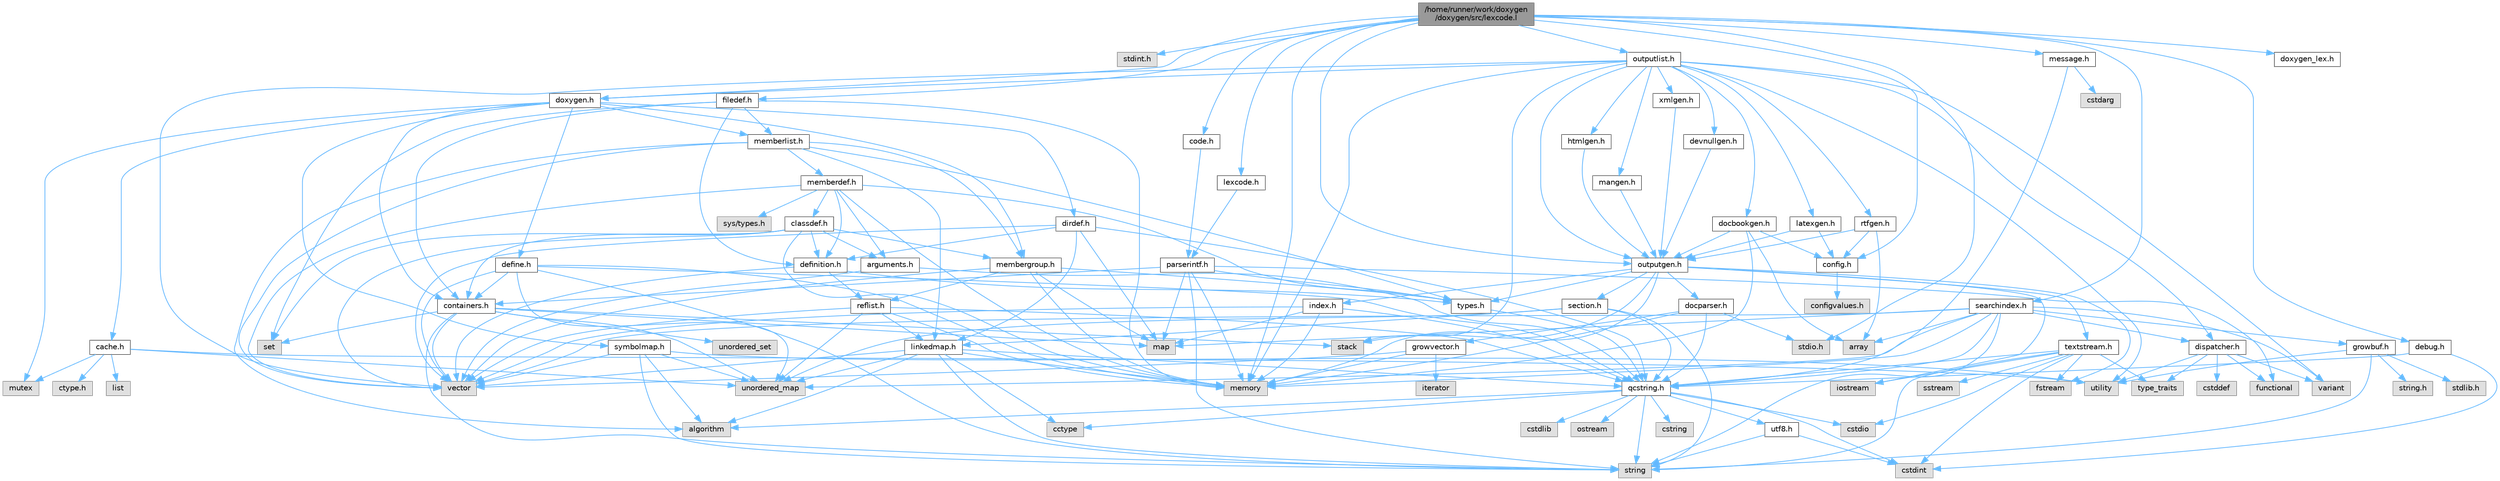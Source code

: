digraph "/home/runner/work/doxygen/doxygen/src/lexcode.l"
{
 // INTERACTIVE_SVG=YES
 // LATEX_PDF_SIZE
  bgcolor="transparent";
  edge [fontname=Helvetica,fontsize=10,labelfontname=Helvetica,labelfontsize=10];
  node [fontname=Helvetica,fontsize=10,shape=box,height=0.2,width=0.4];
  Node1 [id="Node000001",label="/home/runner/work/doxygen\l/doxygen/src/lexcode.l",height=0.2,width=0.4,color="gray40", fillcolor="grey60", style="filled", fontcolor="black"];
  Node1 -> Node2 [id="edge1_Node000001_Node000002",color="steelblue1",style="solid"];
  Node2 [id="Node000002",label="stdint.h",height=0.2,width=0.4,color="grey60", fillcolor="#E0E0E0", style="filled"];
  Node1 -> Node3 [id="edge2_Node000001_Node000003",color="steelblue1",style="solid"];
  Node3 [id="Node000003",label="memory",height=0.2,width=0.4,color="grey60", fillcolor="#E0E0E0", style="filled"];
  Node1 -> Node4 [id="edge3_Node000001_Node000004",color="steelblue1",style="solid"];
  Node4 [id="Node000004",label="stdio.h",height=0.2,width=0.4,color="grey60", fillcolor="#E0E0E0", style="filled"];
  Node1 -> Node5 [id="edge4_Node000001_Node000005",color="steelblue1",style="solid"];
  Node5 [id="Node000005",label="config.h",height=0.2,width=0.4,color="grey40", fillcolor="white", style="filled",URL="$db/d16/config_8h.html",tooltip=" "];
  Node5 -> Node6 [id="edge5_Node000005_Node000006",color="steelblue1",style="solid"];
  Node6 [id="Node000006",label="configvalues.h",height=0.2,width=0.4,color="grey60", fillcolor="#E0E0E0", style="filled"];
  Node1 -> Node7 [id="edge6_Node000001_Node000007",color="steelblue1",style="solid"];
  Node7 [id="Node000007",label="doxygen.h",height=0.2,width=0.4,color="grey40", fillcolor="white", style="filled",URL="$d1/da1/doxygen_8h.html",tooltip=" "];
  Node7 -> Node8 [id="edge7_Node000007_Node000008",color="steelblue1",style="solid"];
  Node8 [id="Node000008",label="mutex",height=0.2,width=0.4,color="grey60", fillcolor="#E0E0E0", style="filled"];
  Node7 -> Node9 [id="edge8_Node000007_Node000009",color="steelblue1",style="solid"];
  Node9 [id="Node000009",label="containers.h",height=0.2,width=0.4,color="grey40", fillcolor="white", style="filled",URL="$d5/d75/containers_8h.html",tooltip=" "];
  Node9 -> Node10 [id="edge9_Node000009_Node000010",color="steelblue1",style="solid"];
  Node10 [id="Node000010",label="vector",height=0.2,width=0.4,color="grey60", fillcolor="#E0E0E0", style="filled"];
  Node9 -> Node11 [id="edge10_Node000009_Node000011",color="steelblue1",style="solid"];
  Node11 [id="Node000011",label="string",height=0.2,width=0.4,color="grey60", fillcolor="#E0E0E0", style="filled"];
  Node9 -> Node12 [id="edge11_Node000009_Node000012",color="steelblue1",style="solid"];
  Node12 [id="Node000012",label="set",height=0.2,width=0.4,color="grey60", fillcolor="#E0E0E0", style="filled"];
  Node9 -> Node13 [id="edge12_Node000009_Node000013",color="steelblue1",style="solid"];
  Node13 [id="Node000013",label="map",height=0.2,width=0.4,color="grey60", fillcolor="#E0E0E0", style="filled"];
  Node9 -> Node14 [id="edge13_Node000009_Node000014",color="steelblue1",style="solid"];
  Node14 [id="Node000014",label="unordered_set",height=0.2,width=0.4,color="grey60", fillcolor="#E0E0E0", style="filled"];
  Node9 -> Node15 [id="edge14_Node000009_Node000015",color="steelblue1",style="solid"];
  Node15 [id="Node000015",label="unordered_map",height=0.2,width=0.4,color="grey60", fillcolor="#E0E0E0", style="filled"];
  Node9 -> Node16 [id="edge15_Node000009_Node000016",color="steelblue1",style="solid"];
  Node16 [id="Node000016",label="stack",height=0.2,width=0.4,color="grey60", fillcolor="#E0E0E0", style="filled"];
  Node7 -> Node17 [id="edge16_Node000007_Node000017",color="steelblue1",style="solid"];
  Node17 [id="Node000017",label="membergroup.h",height=0.2,width=0.4,color="grey40", fillcolor="white", style="filled",URL="$d9/d11/membergroup_8h.html",tooltip=" "];
  Node17 -> Node10 [id="edge17_Node000017_Node000010",color="steelblue1",style="solid"];
  Node17 -> Node13 [id="edge18_Node000017_Node000013",color="steelblue1",style="solid"];
  Node17 -> Node3 [id="edge19_Node000017_Node000003",color="steelblue1",style="solid"];
  Node17 -> Node18 [id="edge20_Node000017_Node000018",color="steelblue1",style="solid"];
  Node18 [id="Node000018",label="types.h",height=0.2,width=0.4,color="grey40", fillcolor="white", style="filled",URL="$d9/d49/types_8h.html",tooltip="This file contains a number of basic enums and types."];
  Node18 -> Node19 [id="edge21_Node000018_Node000019",color="steelblue1",style="solid"];
  Node19 [id="Node000019",label="qcstring.h",height=0.2,width=0.4,color="grey40", fillcolor="white", style="filled",URL="$d7/d5c/qcstring_8h.html",tooltip=" "];
  Node19 -> Node11 [id="edge22_Node000019_Node000011",color="steelblue1",style="solid"];
  Node19 -> Node20 [id="edge23_Node000019_Node000020",color="steelblue1",style="solid"];
  Node20 [id="Node000020",label="algorithm",height=0.2,width=0.4,color="grey60", fillcolor="#E0E0E0", style="filled"];
  Node19 -> Node21 [id="edge24_Node000019_Node000021",color="steelblue1",style="solid"];
  Node21 [id="Node000021",label="cctype",height=0.2,width=0.4,color="grey60", fillcolor="#E0E0E0", style="filled"];
  Node19 -> Node22 [id="edge25_Node000019_Node000022",color="steelblue1",style="solid"];
  Node22 [id="Node000022",label="cstring",height=0.2,width=0.4,color="grey60", fillcolor="#E0E0E0", style="filled"];
  Node19 -> Node23 [id="edge26_Node000019_Node000023",color="steelblue1",style="solid"];
  Node23 [id="Node000023",label="cstdio",height=0.2,width=0.4,color="grey60", fillcolor="#E0E0E0", style="filled"];
  Node19 -> Node24 [id="edge27_Node000019_Node000024",color="steelblue1",style="solid"];
  Node24 [id="Node000024",label="cstdlib",height=0.2,width=0.4,color="grey60", fillcolor="#E0E0E0", style="filled"];
  Node19 -> Node25 [id="edge28_Node000019_Node000025",color="steelblue1",style="solid"];
  Node25 [id="Node000025",label="cstdint",height=0.2,width=0.4,color="grey60", fillcolor="#E0E0E0", style="filled"];
  Node19 -> Node26 [id="edge29_Node000019_Node000026",color="steelblue1",style="solid"];
  Node26 [id="Node000026",label="ostream",height=0.2,width=0.4,color="grey60", fillcolor="#E0E0E0", style="filled"];
  Node19 -> Node27 [id="edge30_Node000019_Node000027",color="steelblue1",style="solid"];
  Node27 [id="Node000027",label="utf8.h",height=0.2,width=0.4,color="grey40", fillcolor="white", style="filled",URL="$db/d7c/utf8_8h.html",tooltip="Various UTF8 related helper functions."];
  Node27 -> Node25 [id="edge31_Node000027_Node000025",color="steelblue1",style="solid"];
  Node27 -> Node11 [id="edge32_Node000027_Node000011",color="steelblue1",style="solid"];
  Node17 -> Node28 [id="edge33_Node000017_Node000028",color="steelblue1",style="solid"];
  Node28 [id="Node000028",label="reflist.h",height=0.2,width=0.4,color="grey40", fillcolor="white", style="filled",URL="$d1/d02/reflist_8h.html",tooltip=" "];
  Node28 -> Node10 [id="edge34_Node000028_Node000010",color="steelblue1",style="solid"];
  Node28 -> Node15 [id="edge35_Node000028_Node000015",color="steelblue1",style="solid"];
  Node28 -> Node3 [id="edge36_Node000028_Node000003",color="steelblue1",style="solid"];
  Node28 -> Node19 [id="edge37_Node000028_Node000019",color="steelblue1",style="solid"];
  Node28 -> Node29 [id="edge38_Node000028_Node000029",color="steelblue1",style="solid"];
  Node29 [id="Node000029",label="linkedmap.h",height=0.2,width=0.4,color="grey40", fillcolor="white", style="filled",URL="$da/de1/linkedmap_8h.html",tooltip=" "];
  Node29 -> Node15 [id="edge39_Node000029_Node000015",color="steelblue1",style="solid"];
  Node29 -> Node10 [id="edge40_Node000029_Node000010",color="steelblue1",style="solid"];
  Node29 -> Node3 [id="edge41_Node000029_Node000003",color="steelblue1",style="solid"];
  Node29 -> Node11 [id="edge42_Node000029_Node000011",color="steelblue1",style="solid"];
  Node29 -> Node20 [id="edge43_Node000029_Node000020",color="steelblue1",style="solid"];
  Node29 -> Node21 [id="edge44_Node000029_Node000021",color="steelblue1",style="solid"];
  Node29 -> Node19 [id="edge45_Node000029_Node000019",color="steelblue1",style="solid"];
  Node7 -> Node30 [id="edge46_Node000007_Node000030",color="steelblue1",style="solid"];
  Node30 [id="Node000030",label="dirdef.h",height=0.2,width=0.4,color="grey40", fillcolor="white", style="filled",URL="$d6/d15/dirdef_8h.html",tooltip=" "];
  Node30 -> Node10 [id="edge47_Node000030_Node000010",color="steelblue1",style="solid"];
  Node30 -> Node13 [id="edge48_Node000030_Node000013",color="steelblue1",style="solid"];
  Node30 -> Node19 [id="edge49_Node000030_Node000019",color="steelblue1",style="solid"];
  Node30 -> Node29 [id="edge50_Node000030_Node000029",color="steelblue1",style="solid"];
  Node30 -> Node31 [id="edge51_Node000030_Node000031",color="steelblue1",style="solid"];
  Node31 [id="Node000031",label="definition.h",height=0.2,width=0.4,color="grey40", fillcolor="white", style="filled",URL="$df/da1/definition_8h.html",tooltip=" "];
  Node31 -> Node10 [id="edge52_Node000031_Node000010",color="steelblue1",style="solid"];
  Node31 -> Node18 [id="edge53_Node000031_Node000018",color="steelblue1",style="solid"];
  Node31 -> Node28 [id="edge54_Node000031_Node000028",color="steelblue1",style="solid"];
  Node7 -> Node32 [id="edge55_Node000007_Node000032",color="steelblue1",style="solid"];
  Node32 [id="Node000032",label="memberlist.h",height=0.2,width=0.4,color="grey40", fillcolor="white", style="filled",URL="$dd/d78/memberlist_8h.html",tooltip=" "];
  Node32 -> Node10 [id="edge56_Node000032_Node000010",color="steelblue1",style="solid"];
  Node32 -> Node20 [id="edge57_Node000032_Node000020",color="steelblue1",style="solid"];
  Node32 -> Node33 [id="edge58_Node000032_Node000033",color="steelblue1",style="solid"];
  Node33 [id="Node000033",label="memberdef.h",height=0.2,width=0.4,color="grey40", fillcolor="white", style="filled",URL="$d4/d46/memberdef_8h.html",tooltip=" "];
  Node33 -> Node10 [id="edge59_Node000033_Node000010",color="steelblue1",style="solid"];
  Node33 -> Node3 [id="edge60_Node000033_Node000003",color="steelblue1",style="solid"];
  Node33 -> Node34 [id="edge61_Node000033_Node000034",color="steelblue1",style="solid"];
  Node34 [id="Node000034",label="sys/types.h",height=0.2,width=0.4,color="grey60", fillcolor="#E0E0E0", style="filled"];
  Node33 -> Node18 [id="edge62_Node000033_Node000018",color="steelblue1",style="solid"];
  Node33 -> Node31 [id="edge63_Node000033_Node000031",color="steelblue1",style="solid"];
  Node33 -> Node35 [id="edge64_Node000033_Node000035",color="steelblue1",style="solid"];
  Node35 [id="Node000035",label="arguments.h",height=0.2,width=0.4,color="grey40", fillcolor="white", style="filled",URL="$df/d9b/arguments_8h.html",tooltip=" "];
  Node35 -> Node10 [id="edge65_Node000035_Node000010",color="steelblue1",style="solid"];
  Node35 -> Node19 [id="edge66_Node000035_Node000019",color="steelblue1",style="solid"];
  Node33 -> Node36 [id="edge67_Node000033_Node000036",color="steelblue1",style="solid"];
  Node36 [id="Node000036",label="classdef.h",height=0.2,width=0.4,color="grey40", fillcolor="white", style="filled",URL="$d1/da6/classdef_8h.html",tooltip=" "];
  Node36 -> Node3 [id="edge68_Node000036_Node000003",color="steelblue1",style="solid"];
  Node36 -> Node10 [id="edge69_Node000036_Node000010",color="steelblue1",style="solid"];
  Node36 -> Node12 [id="edge70_Node000036_Node000012",color="steelblue1",style="solid"];
  Node36 -> Node9 [id="edge71_Node000036_Node000009",color="steelblue1",style="solid"];
  Node36 -> Node31 [id="edge72_Node000036_Node000031",color="steelblue1",style="solid"];
  Node36 -> Node35 [id="edge73_Node000036_Node000035",color="steelblue1",style="solid"];
  Node36 -> Node17 [id="edge74_Node000036_Node000017",color="steelblue1",style="solid"];
  Node32 -> Node29 [id="edge75_Node000032_Node000029",color="steelblue1",style="solid"];
  Node32 -> Node18 [id="edge76_Node000032_Node000018",color="steelblue1",style="solid"];
  Node32 -> Node17 [id="edge77_Node000032_Node000017",color="steelblue1",style="solid"];
  Node7 -> Node37 [id="edge78_Node000007_Node000037",color="steelblue1",style="solid"];
  Node37 [id="Node000037",label="define.h",height=0.2,width=0.4,color="grey40", fillcolor="white", style="filled",URL="$df/d67/define_8h.html",tooltip=" "];
  Node37 -> Node10 [id="edge79_Node000037_Node000010",color="steelblue1",style="solid"];
  Node37 -> Node3 [id="edge80_Node000037_Node000003",color="steelblue1",style="solid"];
  Node37 -> Node11 [id="edge81_Node000037_Node000011",color="steelblue1",style="solid"];
  Node37 -> Node15 [id="edge82_Node000037_Node000015",color="steelblue1",style="solid"];
  Node37 -> Node19 [id="edge83_Node000037_Node000019",color="steelblue1",style="solid"];
  Node37 -> Node9 [id="edge84_Node000037_Node000009",color="steelblue1",style="solid"];
  Node7 -> Node38 [id="edge85_Node000007_Node000038",color="steelblue1",style="solid"];
  Node38 [id="Node000038",label="cache.h",height=0.2,width=0.4,color="grey40", fillcolor="white", style="filled",URL="$d3/d26/cache_8h.html",tooltip=" "];
  Node38 -> Node39 [id="edge86_Node000038_Node000039",color="steelblue1",style="solid"];
  Node39 [id="Node000039",label="list",height=0.2,width=0.4,color="grey60", fillcolor="#E0E0E0", style="filled"];
  Node38 -> Node15 [id="edge87_Node000038_Node000015",color="steelblue1",style="solid"];
  Node38 -> Node8 [id="edge88_Node000038_Node000008",color="steelblue1",style="solid"];
  Node38 -> Node40 [id="edge89_Node000038_Node000040",color="steelblue1",style="solid"];
  Node40 [id="Node000040",label="utility",height=0.2,width=0.4,color="grey60", fillcolor="#E0E0E0", style="filled"];
  Node38 -> Node41 [id="edge90_Node000038_Node000041",color="steelblue1",style="solid"];
  Node41 [id="Node000041",label="ctype.h",height=0.2,width=0.4,color="grey60", fillcolor="#E0E0E0", style="filled"];
  Node7 -> Node42 [id="edge91_Node000007_Node000042",color="steelblue1",style="solid"];
  Node42 [id="Node000042",label="symbolmap.h",height=0.2,width=0.4,color="grey40", fillcolor="white", style="filled",URL="$d7/ddd/symbolmap_8h.html",tooltip=" "];
  Node42 -> Node20 [id="edge92_Node000042_Node000020",color="steelblue1",style="solid"];
  Node42 -> Node15 [id="edge93_Node000042_Node000015",color="steelblue1",style="solid"];
  Node42 -> Node10 [id="edge94_Node000042_Node000010",color="steelblue1",style="solid"];
  Node42 -> Node11 [id="edge95_Node000042_Node000011",color="steelblue1",style="solid"];
  Node42 -> Node40 [id="edge96_Node000042_Node000040",color="steelblue1",style="solid"];
  Node1 -> Node43 [id="edge97_Node000001_Node000043",color="steelblue1",style="solid"];
  Node43 [id="Node000043",label="outputgen.h",height=0.2,width=0.4,color="grey40", fillcolor="white", style="filled",URL="$df/d06/outputgen_8h.html",tooltip=" "];
  Node43 -> Node3 [id="edge98_Node000043_Node000003",color="steelblue1",style="solid"];
  Node43 -> Node16 [id="edge99_Node000043_Node000016",color="steelblue1",style="solid"];
  Node43 -> Node44 [id="edge100_Node000043_Node000044",color="steelblue1",style="solid"];
  Node44 [id="Node000044",label="iostream",height=0.2,width=0.4,color="grey60", fillcolor="#E0E0E0", style="filled"];
  Node43 -> Node45 [id="edge101_Node000043_Node000045",color="steelblue1",style="solid"];
  Node45 [id="Node000045",label="fstream",height=0.2,width=0.4,color="grey60", fillcolor="#E0E0E0", style="filled"];
  Node43 -> Node18 [id="edge102_Node000043_Node000018",color="steelblue1",style="solid"];
  Node43 -> Node46 [id="edge103_Node000043_Node000046",color="steelblue1",style="solid"];
  Node46 [id="Node000046",label="index.h",height=0.2,width=0.4,color="grey40", fillcolor="white", style="filled",URL="$d1/db5/index_8h.html",tooltip=" "];
  Node46 -> Node3 [id="edge104_Node000046_Node000003",color="steelblue1",style="solid"];
  Node46 -> Node10 [id="edge105_Node000046_Node000010",color="steelblue1",style="solid"];
  Node46 -> Node13 [id="edge106_Node000046_Node000013",color="steelblue1",style="solid"];
  Node46 -> Node19 [id="edge107_Node000046_Node000019",color="steelblue1",style="solid"];
  Node43 -> Node47 [id="edge108_Node000043_Node000047",color="steelblue1",style="solid"];
  Node47 [id="Node000047",label="section.h",height=0.2,width=0.4,color="grey40", fillcolor="white", style="filled",URL="$d1/d2a/section_8h.html",tooltip=" "];
  Node47 -> Node11 [id="edge109_Node000047_Node000011",color="steelblue1",style="solid"];
  Node47 -> Node15 [id="edge110_Node000047_Node000015",color="steelblue1",style="solid"];
  Node47 -> Node19 [id="edge111_Node000047_Node000019",color="steelblue1",style="solid"];
  Node47 -> Node29 [id="edge112_Node000047_Node000029",color="steelblue1",style="solid"];
  Node43 -> Node48 [id="edge113_Node000043_Node000048",color="steelblue1",style="solid"];
  Node48 [id="Node000048",label="textstream.h",height=0.2,width=0.4,color="grey40", fillcolor="white", style="filled",URL="$d4/d7d/textstream_8h.html",tooltip=" "];
  Node48 -> Node11 [id="edge114_Node000048_Node000011",color="steelblue1",style="solid"];
  Node48 -> Node44 [id="edge115_Node000048_Node000044",color="steelblue1",style="solid"];
  Node48 -> Node49 [id="edge116_Node000048_Node000049",color="steelblue1",style="solid"];
  Node49 [id="Node000049",label="sstream",height=0.2,width=0.4,color="grey60", fillcolor="#E0E0E0", style="filled"];
  Node48 -> Node25 [id="edge117_Node000048_Node000025",color="steelblue1",style="solid"];
  Node48 -> Node23 [id="edge118_Node000048_Node000023",color="steelblue1",style="solid"];
  Node48 -> Node45 [id="edge119_Node000048_Node000045",color="steelblue1",style="solid"];
  Node48 -> Node50 [id="edge120_Node000048_Node000050",color="steelblue1",style="solid"];
  Node50 [id="Node000050",label="type_traits",height=0.2,width=0.4,color="grey60", fillcolor="#E0E0E0", style="filled"];
  Node48 -> Node19 [id="edge121_Node000048_Node000019",color="steelblue1",style="solid"];
  Node43 -> Node51 [id="edge122_Node000043_Node000051",color="steelblue1",style="solid"];
  Node51 [id="Node000051",label="docparser.h",height=0.2,width=0.4,color="grey40", fillcolor="white", style="filled",URL="$de/d9c/docparser_8h.html",tooltip=" "];
  Node51 -> Node4 [id="edge123_Node000051_Node000004",color="steelblue1",style="solid"];
  Node51 -> Node3 [id="edge124_Node000051_Node000003",color="steelblue1",style="solid"];
  Node51 -> Node19 [id="edge125_Node000051_Node000019",color="steelblue1",style="solid"];
  Node51 -> Node52 [id="edge126_Node000051_Node000052",color="steelblue1",style="solid"];
  Node52 [id="Node000052",label="growvector.h",height=0.2,width=0.4,color="grey40", fillcolor="white", style="filled",URL="$d7/d50/growvector_8h.html",tooltip=" "];
  Node52 -> Node10 [id="edge127_Node000052_Node000010",color="steelblue1",style="solid"];
  Node52 -> Node3 [id="edge128_Node000052_Node000003",color="steelblue1",style="solid"];
  Node52 -> Node53 [id="edge129_Node000052_Node000053",color="steelblue1",style="solid"];
  Node53 [id="Node000053",label="iterator",height=0.2,width=0.4,color="grey60", fillcolor="#E0E0E0", style="filled"];
  Node1 -> Node54 [id="edge130_Node000001_Node000054",color="steelblue1",style="solid"];
  Node54 [id="Node000054",label="outputlist.h",height=0.2,width=0.4,color="grey40", fillcolor="white", style="filled",URL="$d2/db9/outputlist_8h.html",tooltip=" "];
  Node54 -> Node40 [id="edge131_Node000054_Node000040",color="steelblue1",style="solid"];
  Node54 -> Node10 [id="edge132_Node000054_Node000010",color="steelblue1",style="solid"];
  Node54 -> Node3 [id="edge133_Node000054_Node000003",color="steelblue1",style="solid"];
  Node54 -> Node55 [id="edge134_Node000054_Node000055",color="steelblue1",style="solid"];
  Node55 [id="Node000055",label="variant",height=0.2,width=0.4,color="grey60", fillcolor="#E0E0E0", style="filled"];
  Node54 -> Node16 [id="edge135_Node000054_Node000016",color="steelblue1",style="solid"];
  Node54 -> Node43 [id="edge136_Node000054_Node000043",color="steelblue1",style="solid"];
  Node54 -> Node7 [id="edge137_Node000054_Node000007",color="steelblue1",style="solid"];
  Node54 -> Node56 [id="edge138_Node000054_Node000056",color="steelblue1",style="solid"];
  Node56 [id="Node000056",label="dispatcher.h",height=0.2,width=0.4,color="grey40", fillcolor="white", style="filled",URL="$da/d73/dispatcher_8h.html",tooltip=" "];
  Node56 -> Node57 [id="edge139_Node000056_Node000057",color="steelblue1",style="solid"];
  Node57 [id="Node000057",label="cstddef",height=0.2,width=0.4,color="grey60", fillcolor="#E0E0E0", style="filled"];
  Node56 -> Node40 [id="edge140_Node000056_Node000040",color="steelblue1",style="solid"];
  Node56 -> Node58 [id="edge141_Node000056_Node000058",color="steelblue1",style="solid"];
  Node58 [id="Node000058",label="functional",height=0.2,width=0.4,color="grey60", fillcolor="#E0E0E0", style="filled"];
  Node56 -> Node55 [id="edge142_Node000056_Node000055",color="steelblue1",style="solid"];
  Node56 -> Node50 [id="edge143_Node000056_Node000050",color="steelblue1",style="solid"];
  Node54 -> Node59 [id="edge144_Node000054_Node000059",color="steelblue1",style="solid"];
  Node59 [id="Node000059",label="htmlgen.h",height=0.2,width=0.4,color="grey40", fillcolor="white", style="filled",URL="$d8/d56/htmlgen_8h.html",tooltip=" "];
  Node59 -> Node43 [id="edge145_Node000059_Node000043",color="steelblue1",style="solid"];
  Node54 -> Node60 [id="edge146_Node000054_Node000060",color="steelblue1",style="solid"];
  Node60 [id="Node000060",label="latexgen.h",height=0.2,width=0.4,color="grey40", fillcolor="white", style="filled",URL="$d6/d9c/latexgen_8h.html",tooltip=" "];
  Node60 -> Node5 [id="edge147_Node000060_Node000005",color="steelblue1",style="solid"];
  Node60 -> Node43 [id="edge148_Node000060_Node000043",color="steelblue1",style="solid"];
  Node54 -> Node61 [id="edge149_Node000054_Node000061",color="steelblue1",style="solid"];
  Node61 [id="Node000061",label="rtfgen.h",height=0.2,width=0.4,color="grey40", fillcolor="white", style="filled",URL="$d4/daa/rtfgen_8h.html",tooltip=" "];
  Node61 -> Node62 [id="edge150_Node000061_Node000062",color="steelblue1",style="solid"];
  Node62 [id="Node000062",label="array",height=0.2,width=0.4,color="grey60", fillcolor="#E0E0E0", style="filled"];
  Node61 -> Node5 [id="edge151_Node000061_Node000005",color="steelblue1",style="solid"];
  Node61 -> Node43 [id="edge152_Node000061_Node000043",color="steelblue1",style="solid"];
  Node54 -> Node63 [id="edge153_Node000054_Node000063",color="steelblue1",style="solid"];
  Node63 [id="Node000063",label="mangen.h",height=0.2,width=0.4,color="grey40", fillcolor="white", style="filled",URL="$da/dc0/mangen_8h.html",tooltip=" "];
  Node63 -> Node43 [id="edge154_Node000063_Node000043",color="steelblue1",style="solid"];
  Node54 -> Node64 [id="edge155_Node000054_Node000064",color="steelblue1",style="solid"];
  Node64 [id="Node000064",label="docbookgen.h",height=0.2,width=0.4,color="grey40", fillcolor="white", style="filled",URL="$de/dea/docbookgen_8h.html",tooltip=" "];
  Node64 -> Node3 [id="edge156_Node000064_Node000003",color="steelblue1",style="solid"];
  Node64 -> Node62 [id="edge157_Node000064_Node000062",color="steelblue1",style="solid"];
  Node64 -> Node5 [id="edge158_Node000064_Node000005",color="steelblue1",style="solid"];
  Node64 -> Node43 [id="edge159_Node000064_Node000043",color="steelblue1",style="solid"];
  Node54 -> Node65 [id="edge160_Node000054_Node000065",color="steelblue1",style="solid"];
  Node65 [id="Node000065",label="xmlgen.h",height=0.2,width=0.4,color="grey40", fillcolor="white", style="filled",URL="$d9/d67/xmlgen_8h.html",tooltip=" "];
  Node65 -> Node43 [id="edge161_Node000065_Node000043",color="steelblue1",style="solid"];
  Node54 -> Node66 [id="edge162_Node000054_Node000066",color="steelblue1",style="solid"];
  Node66 [id="Node000066",label="devnullgen.h",height=0.2,width=0.4,color="grey40", fillcolor="white", style="filled",URL="$d8/de5/devnullgen_8h.html",tooltip=" "];
  Node66 -> Node43 [id="edge163_Node000066_Node000043",color="steelblue1",style="solid"];
  Node1 -> Node67 [id="edge164_Node000001_Node000067",color="steelblue1",style="solid"];
  Node67 [id="Node000067",label="code.h",height=0.2,width=0.4,color="grey40", fillcolor="white", style="filled",URL="$dd/dd8/code_8h.html",tooltip=" "];
  Node67 -> Node68 [id="edge165_Node000067_Node000068",color="steelblue1",style="solid"];
  Node68 [id="Node000068",label="parserintf.h",height=0.2,width=0.4,color="grey40", fillcolor="white", style="filled",URL="$da/d55/parserintf_8h.html",tooltip=" "];
  Node68 -> Node58 [id="edge166_Node000068_Node000058",color="steelblue1",style="solid"];
  Node68 -> Node3 [id="edge167_Node000068_Node000003",color="steelblue1",style="solid"];
  Node68 -> Node13 [id="edge168_Node000068_Node000013",color="steelblue1",style="solid"];
  Node68 -> Node11 [id="edge169_Node000068_Node000011",color="steelblue1",style="solid"];
  Node68 -> Node18 [id="edge170_Node000068_Node000018",color="steelblue1",style="solid"];
  Node68 -> Node9 [id="edge171_Node000068_Node000009",color="steelblue1",style="solid"];
  Node1 -> Node69 [id="edge172_Node000001_Node000069",color="steelblue1",style="solid"];
  Node69 [id="Node000069",label="lexcode.h",height=0.2,width=0.4,color="grey40", fillcolor="white", style="filled",URL="$d0/dec/lexcode_8h.html",tooltip=" "];
  Node69 -> Node68 [id="edge173_Node000069_Node000068",color="steelblue1",style="solid"];
  Node1 -> Node70 [id="edge174_Node000001_Node000070",color="steelblue1",style="solid"];
  Node70 [id="Node000070",label="filedef.h",height=0.2,width=0.4,color="grey40", fillcolor="white", style="filled",URL="$d4/d3a/filedef_8h.html",tooltip=" "];
  Node70 -> Node3 [id="edge175_Node000070_Node000003",color="steelblue1",style="solid"];
  Node70 -> Node12 [id="edge176_Node000070_Node000012",color="steelblue1",style="solid"];
  Node70 -> Node31 [id="edge177_Node000070_Node000031",color="steelblue1",style="solid"];
  Node70 -> Node32 [id="edge178_Node000070_Node000032",color="steelblue1",style="solid"];
  Node70 -> Node9 [id="edge179_Node000070_Node000009",color="steelblue1",style="solid"];
  Node1 -> Node71 [id="edge180_Node000001_Node000071",color="steelblue1",style="solid"];
  Node71 [id="Node000071",label="message.h",height=0.2,width=0.4,color="grey40", fillcolor="white", style="filled",URL="$d2/d0d/message_8h.html",tooltip=" "];
  Node71 -> Node72 [id="edge181_Node000071_Node000072",color="steelblue1",style="solid"];
  Node72 [id="Node000072",label="cstdarg",height=0.2,width=0.4,color="grey60", fillcolor="#E0E0E0", style="filled"];
  Node71 -> Node19 [id="edge182_Node000071_Node000019",color="steelblue1",style="solid"];
  Node1 -> Node73 [id="edge183_Node000001_Node000073",color="steelblue1",style="solid"];
  Node73 [id="Node000073",label="debug.h",height=0.2,width=0.4,color="grey40", fillcolor="white", style="filled",URL="$db/d16/debug_8h.html",tooltip=" "];
  Node73 -> Node25 [id="edge184_Node000073_Node000025",color="steelblue1",style="solid"];
  Node73 -> Node19 [id="edge185_Node000073_Node000019",color="steelblue1",style="solid"];
  Node1 -> Node74 [id="edge186_Node000001_Node000074",color="steelblue1",style="solid"];
  Node74 [id="Node000074",label="searchindex.h",height=0.2,width=0.4,color="grey40", fillcolor="white", style="filled",URL="$de/d07/searchindex_8h.html",tooltip="Web server based search engine."];
  Node74 -> Node3 [id="edge187_Node000074_Node000003",color="steelblue1",style="solid"];
  Node74 -> Node10 [id="edge188_Node000074_Node000010",color="steelblue1",style="solid"];
  Node74 -> Node13 [id="edge189_Node000074_Node000013",color="steelblue1",style="solid"];
  Node74 -> Node15 [id="edge190_Node000074_Node000015",color="steelblue1",style="solid"];
  Node74 -> Node11 [id="edge191_Node000074_Node000011",color="steelblue1",style="solid"];
  Node74 -> Node62 [id="edge192_Node000074_Node000062",color="steelblue1",style="solid"];
  Node74 -> Node55 [id="edge193_Node000074_Node000055",color="steelblue1",style="solid"];
  Node74 -> Node19 [id="edge194_Node000074_Node000019",color="steelblue1",style="solid"];
  Node74 -> Node75 [id="edge195_Node000074_Node000075",color="steelblue1",style="solid"];
  Node75 [id="Node000075",label="growbuf.h",height=0.2,width=0.4,color="grey40", fillcolor="white", style="filled",URL="$dd/d72/growbuf_8h.html",tooltip=" "];
  Node75 -> Node40 [id="edge196_Node000075_Node000040",color="steelblue1",style="solid"];
  Node75 -> Node76 [id="edge197_Node000075_Node000076",color="steelblue1",style="solid"];
  Node76 [id="Node000076",label="stdlib.h",height=0.2,width=0.4,color="grey60", fillcolor="#E0E0E0", style="filled"];
  Node75 -> Node77 [id="edge198_Node000075_Node000077",color="steelblue1",style="solid"];
  Node77 [id="Node000077",label="string.h",height=0.2,width=0.4,color="grey60", fillcolor="#E0E0E0", style="filled"];
  Node75 -> Node11 [id="edge199_Node000075_Node000011",color="steelblue1",style="solid"];
  Node74 -> Node56 [id="edge200_Node000074_Node000056",color="steelblue1",style="solid"];
  Node1 -> Node78 [id="edge201_Node000001_Node000078",color="steelblue1",style="solid"];
  Node78 [id="Node000078",label="doxygen_lex.h",height=0.2,width=0.4,color="grey40", fillcolor="white", style="filled",URL="$d6/da5/doxygen__lex_8h.html",tooltip=" "];
}
